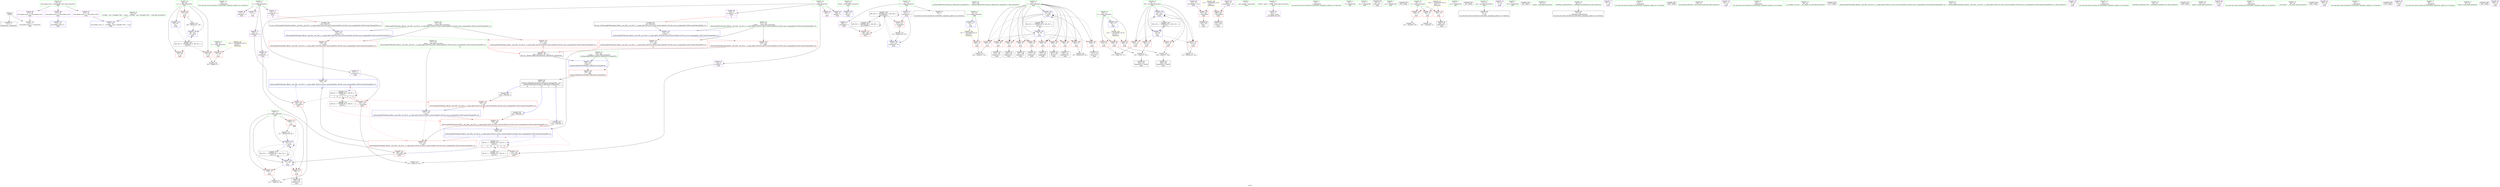 digraph "SVFG" {
	label="SVFG";

	Node0x557b082d9a60 [shape=record,color=grey,label="{NodeID: 0\nNullPtr}"];
	Node0x557b082d9a60 -> Node0x557b082f3890[style=solid];
	Node0x557b082d9a60 -> Node0x557b082fa720[style=solid];
	Node0x557b082f4440 [shape=record,color=red,label="{NodeID: 97\n167\<--68\n\<--ca\nmain\n}"];
	Node0x557b082f1cc0 [shape=record,color=green,label="{NodeID: 14\n182\<--1\n\<--dummyObj\nCan only get source location for instruction, argument, global var or function.}"];
	Node0x557b082f3f80 [shape=record,color=red,label="{NodeID: 111\n156\<--72\n\<--j\nmain\n}"];
	Node0x557b082f3f80 -> Node0x557b082ff780[style=solid];
	Node0x557b082f29a0 [shape=record,color=green,label="{NodeID: 28\n64\<--65\nretval\<--retval_field_insensitive\nmain\n}"];
	Node0x557b082f29a0 -> Node0x557b082fa820[style=solid];
	Node0x557b08319c80 [shape=record,color=black,label="{NodeID: 291\n242 = PHI(260, )\n}"];
	Node0x557b08319c80 -> Node0x557b082fa010[style=solid];
	Node0x557b082f9b30 [shape=record,color=red,label="{NodeID: 125\n200\<--199\n\<--arrayidx43\nmain\n}"];
	Node0x557b082f35c0 [shape=record,color=green,label="{NodeID: 42\n243\<--244\n_ZSt4moveIRiEONSt16remove_referenceIT_E4typeEOS2_\<--_ZSt4moveIRiEONSt16remove_referenceIT_E4typeEOS2__field_insensitive\n}"];
	Node0x557b08300680 [shape=record,color=grey,label="{NodeID: 222\n104 = cmp(102, 103, )\n}"];
	Node0x557b082fa720 [shape=record,color=blue, style = dotted,label="{NodeID: 139\n273\<--3\nllvm.global_ctors_2\<--dummyVal\nGlob }"];
	Node0x557b082f5260 [shape=record,color=black,label="{NodeID: 56\n137\<--136\nidxprom15\<--\nmain\n}"];
	Node0x557b082fb2b0 [shape=record,color=blue,label="{NodeID: 153\n250\<--249\n\<--\n_ZSt4swapIiENSt9enable_ifIXsr6__and_ISt6__not_ISt15__is_tuple_likeIT_EESt21is_move_constructibleIS3_ESt18is_move_assignableIS3_EEE5valueEvE4typeERS3_SC_\n|{|<s1>8|<s2>8}}"];
	Node0x557b082fb2b0 -> Node0x557b082fa1b0[style=dashed];
	Node0x557b082fb2b0:s1 -> Node0x557b082f97f0[style=dashed,color=blue];
	Node0x557b082fb2b0:s2 -> Node0x557b0830a170[style=dashed,color=blue];
	Node0x557b082f5dc0 [shape=record,color=purple,label="{NodeID: 70\n112\<--11\n\<--b\nmain\n}"];
	Node0x557b0830d670 [shape=record,color=yellow,style=double,label="{NodeID: 250\n10V_1 = ENCHI(MR_10V_0)\npts\{21 \}\nFun[main]}"];
	Node0x557b0830d670 -> Node0x557b082f7030[style=dashed];
	Node0x557b0830d670 -> Node0x557b082f7100[style=dashed];
	Node0x557b0830d670 -> Node0x557b082f71d0[style=dashed];
	Node0x557b082f6920 [shape=record,color=purple,label="{NodeID: 84\n191\<--33\narrayidx40\<--.str.4\nmain\n}"];
	Node0x557b082f6920 -> Node0x557b082f9a60[style=solid];
	Node0x557b082da7e0 [shape=record,color=green,label="{NodeID: 1\n7\<--1\n__dso_handle\<--dummyObj\nGlob }"];
	Node0x557b082f4510 [shape=record,color=red,label="{NodeID: 98\n217\<--68\n\<--ca\nmain\n}"];
	Node0x557b082f4510 -> Node0x557b082f81c0[style=solid];
	Node0x557b082f1d90 [shape=record,color=green,label="{NodeID: 15\n4\<--6\n_ZStL8__ioinit\<--_ZStL8__ioinit_field_insensitive\nGlob }"];
	Node0x557b082f1d90 -> Node0x557b082f59b0[style=solid];
	Node0x557b082f4050 [shape=record,color=red,label="{NodeID: 112\n174\<--74\n\<--i30\nmain\n}"];
	Node0x557b082f4050 -> Node0x557b082ffc00[style=solid];
	Node0x557b082f2a70 [shape=record,color=green,label="{NodeID: 29\n66\<--67\nT\<--T_field_insensitive\nmain\n}"];
	Node0x557b082f2a70 -> Node0x557b082f72a0[style=solid];
	Node0x557b0831beb0 [shape=record,color=black,label="{NodeID: 292\n248 = PHI(260, )\n}"];
	Node0x557b0831beb0 -> Node0x557b082fa0e0[style=solid];
	Node0x557b082f8040 [shape=record,color=grey,label="{NodeID: 209\n162 = Binary(161, 84, )\n}"];
	Node0x557b082f8040 -> Node0x557b082fad00[style=solid];
	Node0x557b082f9c00 [shape=record,color=red,label="{NodeID: 126\n206\<--205\n\<--arrayidx46\nmain\n}"];
	Node0x557b082f9c00 -> Node0x557b082f5810[style=solid];
	Node0x557b082f36c0 [shape=record,color=green,label="{NodeID: 43\n262\<--263\n__t.addr\<--__t.addr_field_insensitive\n_ZSt4moveIRiEONSt16remove_referenceIT_E4typeEOS2_\n}"];
	Node0x557b082f36c0 -> Node0x557b082fa280[style=solid];
	Node0x557b082f36c0 -> Node0x557b082fb450[style=solid];
	Node0x557b08306f70 [shape=record,color=black,label="{NodeID: 223\nMR_4V_2 = PHI(MR_4V_3, MR_4V_1, )\npts\{10 \}\n}"];
	Node0x557b08306f70 -> Node0x557b0830a170[style=dashed];
	Node0x557b082fa820 [shape=record,color=blue,label="{NodeID: 140\n64\<--15\nretval\<--\nmain\n}"];
	Node0x557b082f5330 [shape=record,color=black,label="{NodeID: 57\n144\<--143\nidxprom18\<--\nmain\n}"];
	Node0x557b082fb380 [shape=record,color=blue,label="{NodeID: 154\n254\<--253\n\<--\n_ZSt4swapIiENSt9enable_ifIXsr6__and_ISt6__not_ISt15__is_tuple_likeIT_EESt21is_move_constructibleIS3_ESt18is_move_assignableIS3_EEE5valueEvE4typeERS3_SC_\n|{<s0>8|<s1>8}}"];
	Node0x557b082fb380:s0 -> Node0x557b082f98c0[style=dashed,color=blue];
	Node0x557b082fb380:s1 -> Node0x557b0830a670[style=dashed,color=blue];
	Node0x557b082f5e90 [shape=record,color=purple,label="{NodeID: 71\n122\<--11\narrayidx9\<--b\nmain\n}"];
	Node0x557b082f5e90 -> Node0x557b082f9720[style=solid];
	Node0x557b082f69f0 [shape=record,color=purple,label="{NodeID: 85\n205\<--33\narrayidx46\<--.str.4\nmain\n}"];
	Node0x557b082f69f0 -> Node0x557b082f9c00[style=solid];
	Node0x557b082da570 [shape=record,color=green,label="{NodeID: 2\n15\<--1\n\<--dummyObj\nCan only get source location for instruction, argument, global var or function.}"];
	Node0x557b082f45e0 [shape=record,color=red,label="{NodeID: 99\n102\<--70\n\<--i\nmain\n}"];
	Node0x557b082f45e0 -> Node0x557b08300680[style=solid];
	Node0x557b082f1e60 [shape=record,color=green,label="{NodeID: 16\n8\<--10\na\<--a_field_insensitive\nGlob }"];
	Node0x557b082f1e60 -> Node0x557b082f5a80[style=solid];
	Node0x557b082f1e60 -> Node0x557b082f5b50[style=solid];
	Node0x557b082f1e60 -> Node0x557b082f5c20[style=solid];
	Node0x557b082f1e60 -> Node0x557b082f5cf0[style=solid];
	Node0x557b082f1e60 -> Node0x557b082f6dc0[style=solid];
	Node0x557b082f4120 [shape=record,color=red,label="{NodeID: 113\n187\<--74\n\<--i30\nmain\n}"];
	Node0x557b082f4120 -> Node0x557b08300380[style=solid];
	Node0x557b082f2b40 [shape=record,color=green,label="{NodeID: 30\n68\<--69\nca\<--ca_field_insensitive\nmain\n}"];
	Node0x557b082f2b40 -> Node0x557b082f4370[style=solid];
	Node0x557b082f2b40 -> Node0x557b082f4440[style=solid];
	Node0x557b082f2b40 -> Node0x557b082f4510[style=solid];
	Node0x557b082f2b40 -> Node0x557b082fa8f0[style=solid];
	Node0x557b082f2b40 -> Node0x557b082faf70[style=solid];
	Node0x557b0831bfb0 [shape=record,color=black,label="{NodeID: 293\n252 = PHI(260, )\n}"];
	Node0x557b0831bfb0 -> Node0x557b082fa1b0[style=solid];
	Node0x557b082f81c0 [shape=record,color=grey,label="{NodeID: 210\n218 = Binary(217, 84, )\n}"];
	Node0x557b082f81c0 -> Node0x557b082faf70[style=solid];
	Node0x557b082f9cd0 [shape=record,color=red,label="{NodeID: 127\n241\<--233\n\<--__a.addr\n_ZSt4swapIiENSt9enable_ifIXsr6__and_ISt6__not_ISt15__is_tuple_likeIT_EESt21is_move_constructibleIS3_ESt18is_move_assignableIS3_EEE5valueEvE4typeERS3_SC_\n|{<s0>14}}"];
	Node0x557b082f9cd0:s0 -> Node0x557b0831c0f0[style=solid,color=red];
	Node0x557b082f3790 [shape=record,color=green,label="{NodeID: 44\n36\<--267\n_GLOBAL__sub_I_Shangke7788_1_1.cpp\<--_GLOBAL__sub_I_Shangke7788_1_1.cpp_field_insensitive\n}"];
	Node0x557b082f3790 -> Node0x557b082fa620[style=solid];
	Node0x557b08307470 [shape=record,color=black,label="{NodeID: 224\nMR_6V_2 = PHI(MR_6V_3, MR_6V_1, )\npts\{13 \}\n}"];
	Node0x557b08307470 -> Node0x557b0830a670[style=dashed];
	Node0x557b082fa8f0 [shape=record,color=blue,label="{NodeID: 141\n68\<--84\nca\<--\nmain\n}"];
	Node0x557b082fa8f0 -> Node0x557b08307970[style=dashed];
	Node0x557b082f5400 [shape=record,color=black,label="{NodeID: 58\n150\<--149\nidxprom22\<--\nmain\n}"];
	Node0x557b082fb450 [shape=record,color=blue,label="{NodeID: 155\n262\<--261\n__t.addr\<--__t\n_ZSt4moveIRiEONSt16remove_referenceIT_E4typeEOS2_\n}"];
	Node0x557b082fb450 -> Node0x557b082fa280[style=dashed];
	Node0x557b082f5f60 [shape=record,color=purple,label="{NodeID: 72\n131\<--11\narrayidx14\<--b\nmain\n|{<s0>8}}"];
	Node0x557b082f5f60:s0 -> Node0x557b0831c4e0[style=solid,color=red];
	Node0x557b0830d830 [shape=record,color=yellow,style=double,label="{NodeID: 252\n14V_1 = ENCHI(MR_14V_0)\npts\{67 \}\nFun[main]}"];
	Node0x557b0830d830 -> Node0x557b082f72a0[style=dashed];
	Node0x557b082f6ac0 [shape=record,color=purple,label="{NodeID: 86\n271\<--34\nllvm.global_ctors_0\<--llvm.global_ctors\nGlob }"];
	Node0x557b082f6ac0 -> Node0x557b082fa520[style=solid];
	Node0x557b082da600 [shape=record,color=green,label="{NodeID: 3\n25\<--1\n.str\<--dummyObj\nGlob }"];
	Node0x557b082f46b0 [shape=record,color=red,label="{NodeID: 100\n106\<--70\n\<--i\nmain\n}"];
	Node0x557b082f46b0 -> Node0x557b082f4d80[style=solid];
	Node0x557b082f1f30 [shape=record,color=green,label="{NodeID: 17\n11\<--13\nb\<--b_field_insensitive\nGlob }"];
	Node0x557b082f1f30 -> Node0x557b082f5dc0[style=solid];
	Node0x557b082f1f30 -> Node0x557b082f5e90[style=solid];
	Node0x557b082f1f30 -> Node0x557b082f5f60[style=solid];
	Node0x557b082f1f30 -> Node0x557b082f6030[style=solid];
	Node0x557b082f1f30 -> Node0x557b082f6e90[style=solid];
	Node0x557b082f41f0 [shape=record,color=red,label="{NodeID: 114\n201\<--74\n\<--i30\nmain\n}"];
	Node0x557b082f41f0 -> Node0x557b082fff00[style=solid];
	Node0x557b082f2c10 [shape=record,color=green,label="{NodeID: 31\n70\<--71\ni\<--i_field_insensitive\nmain\n}"];
	Node0x557b082f2c10 -> Node0x557b082f45e0[style=solid];
	Node0x557b082f2c10 -> Node0x557b082f46b0[style=solid];
	Node0x557b082f2c10 -> Node0x557b082f4780[style=solid];
	Node0x557b082f2c10 -> Node0x557b082f4850[style=solid];
	Node0x557b082f2c10 -> Node0x557b082f4920[style=solid];
	Node0x557b082f2c10 -> Node0x557b082f49f0[style=solid];
	Node0x557b082f2c10 -> Node0x557b082f4ac0[style=solid];
	Node0x557b082f2c10 -> Node0x557b082f3b70[style=solid];
	Node0x557b082f2c10 -> Node0x557b082f3c40[style=solid];
	Node0x557b082f2c10 -> Node0x557b082f3d10[style=solid];
	Node0x557b082f2c10 -> Node0x557b082fa9c0[style=solid];
	Node0x557b082f2c10 -> Node0x557b082fad00[style=solid];
	Node0x557b0831c0f0 [shape=record,color=black,label="{NodeID: 294\n261 = PHI(241, 247, 237, )\n0th arg _ZSt4moveIRiEONSt16remove_referenceIT_E4typeEOS2_ }"];
	Node0x557b0831c0f0 -> Node0x557b082fb450[style=solid];
	Node0x557b082ff640 [shape=record,color=grey,label="{NodeID: 211\n213 = Binary(212, 84, )\n}"];
	Node0x557b082ff640 -> Node0x557b082faea0[style=solid];
	Node0x557b082f9da0 [shape=record,color=red,label="{NodeID: 128\n250\<--233\n\<--__a.addr\n_ZSt4swapIiENSt9enable_ifIXsr6__and_ISt6__not_ISt15__is_tuple_likeIT_EESt21is_move_constructibleIS3_ESt18is_move_assignableIS3_EEE5valueEvE4typeERS3_SC_\n}"];
	Node0x557b082f9da0 -> Node0x557b082fb2b0[style=solid];
	Node0x557b082f3890 [shape=record,color=black,label="{NodeID: 45\n2\<--3\ndummyVal\<--dummyVal\n}"];
	Node0x557b08307970 [shape=record,color=black,label="{NodeID: 225\nMR_16V_3 = PHI(MR_16V_4, MR_16V_2, )\npts\{69 \}\n}"];
	Node0x557b08307970 -> Node0x557b082f4370[style=dashed];
	Node0x557b08307970 -> Node0x557b082f4440[style=dashed];
	Node0x557b08307970 -> Node0x557b082f4510[style=dashed];
	Node0x557b08307970 -> Node0x557b082faf70[style=dashed];
	Node0x557b082fa9c0 [shape=record,color=blue,label="{NodeID: 142\n70\<--84\ni\<--\nmain\n}"];
	Node0x557b082fa9c0 -> Node0x557b082f45e0[style=dashed];
	Node0x557b082fa9c0 -> Node0x557b082f46b0[style=dashed];
	Node0x557b082fa9c0 -> Node0x557b082f4780[style=dashed];
	Node0x557b082fa9c0 -> Node0x557b082f4850[style=dashed];
	Node0x557b082fa9c0 -> Node0x557b082f4920[style=dashed];
	Node0x557b082fa9c0 -> Node0x557b082f49f0[style=dashed];
	Node0x557b082fa9c0 -> Node0x557b082f4ac0[style=dashed];
	Node0x557b082fa9c0 -> Node0x557b082f3b70[style=dashed];
	Node0x557b082fa9c0 -> Node0x557b082f3c40[style=dashed];
	Node0x557b082fa9c0 -> Node0x557b082f3d10[style=dashed];
	Node0x557b082fa9c0 -> Node0x557b082fad00[style=dashed];
	Node0x557b082fa9c0 -> Node0x557b08307e70[style=dashed];
	Node0x557b082f54d0 [shape=record,color=black,label="{NodeID: 59\n190\<--189\nidxprom39\<--cmp38\nmain\n}"];
	Node0x557b0830bf70 [shape=record,color=black,label="{NodeID: 239\nMR_26V_4 = PHI(MR_26V_5, MR_26V_3, )\npts\{190000 \}\n}"];
	Node0x557b0830bf70 -> Node0x557b082f9990[style=dashed];
	Node0x557b0830bf70 -> Node0x557b082f9b30[style=dashed];
	Node0x557b0830bf70 -> Node0x557b082fab60[style=dashed];
	Node0x557b0830bf70 -> Node0x557b08308d70[style=dashed];
	Node0x557b0830bf70 -> Node0x557b0830bf70[style=dashed];
	Node0x557b082f6030 [shape=record,color=purple,label="{NodeID: 73\n145\<--11\narrayidx19\<--b\nmain\n}"];
	Node0x557b082f6030 -> Node0x557b082f98c0[style=solid];
	Node0x557b082f6bc0 [shape=record,color=purple,label="{NodeID: 87\n272\<--34\nllvm.global_ctors_1\<--llvm.global_ctors\nGlob }"];
	Node0x557b082f6bc0 -> Node0x557b082fa620[style=solid];
	Node0x557b082da690 [shape=record,color=green,label="{NodeID: 4\n27\<--1\n.str.1\<--dummyObj\nGlob }"];
	Node0x557b082f4780 [shape=record,color=red,label="{NodeID: 101\n110\<--70\n\<--i\nmain\n}"];
	Node0x557b082f4780 -> Node0x557b082f4e50[style=solid];
	Node0x557b082f2000 [shape=record,color=green,label="{NodeID: 18\n14\<--16\nn\<--n_field_insensitive\nGlob }"];
	Node0x557b082f2000 -> Node0x557b082f6f60[style=solid];
	Node0x557b082f2000 -> Node0x557b082fa350[style=solid];
	Node0x557b082f9390 [shape=record,color=red,label="{NodeID: 115\n212\<--74\n\<--i30\nmain\n}"];
	Node0x557b082f9390 -> Node0x557b082ff640[style=solid];
	Node0x557b082f2ce0 [shape=record,color=green,label="{NodeID: 32\n72\<--73\nj\<--j_field_insensitive\nmain\n}"];
	Node0x557b082f2ce0 -> Node0x557b082f3de0[style=solid];
	Node0x557b082f2ce0 -> Node0x557b082f3eb0[style=solid];
	Node0x557b082f2ce0 -> Node0x557b082f3f80[style=solid];
	Node0x557b082f2ce0 -> Node0x557b082faa90[style=solid];
	Node0x557b082f2ce0 -> Node0x557b082fac30[style=solid];
	Node0x557b0831c3d0 [shape=record,color=black,label="{NodeID: 295\n231 = PHI(128, )\n0th arg _ZSt4swapIiENSt9enable_ifIXsr6__and_ISt6__not_ISt15__is_tuple_likeIT_EESt21is_move_constructibleIS3_ESt18is_move_assignableIS3_EEE5valueEvE4typeERS3_SC_ }"];
	Node0x557b0831c3d0 -> Node0x557b082fb040[style=solid];
	Node0x557b082ff780 [shape=record,color=grey,label="{NodeID: 212\n157 = Binary(156, 84, )\n}"];
	Node0x557b082ff780 -> Node0x557b082fac30[style=solid];
	Node0x557b082f9e70 [shape=record,color=red,label="{NodeID: 129\n247\<--235\n\<--__b.addr\n_ZSt4swapIiENSt9enable_ifIXsr6__and_ISt6__not_ISt15__is_tuple_likeIT_EESt21is_move_constructibleIS3_ESt18is_move_assignableIS3_EEE5valueEvE4typeERS3_SC_\n|{<s0>15}}"];
	Node0x557b082f9e70:s0 -> Node0x557b0831c0f0[style=solid,color=red];
	Node0x557b082f3990 [shape=record,color=black,label="{NodeID: 46\n63\<--15\nmain_ret\<--\nmain\n}"];
	Node0x557b08307e70 [shape=record,color=black,label="{NodeID: 226\nMR_18V_2 = PHI(MR_18V_4, MR_18V_1, )\npts\{71 \}\n}"];
	Node0x557b08307e70 -> Node0x557b082fa9c0[style=dashed];
	Node0x557b082faa90 [shape=record,color=blue,label="{NodeID: 143\n72\<--139\nj\<--\nmain\n}"];
	Node0x557b082faa90 -> Node0x557b082f3de0[style=dashed];
	Node0x557b082faa90 -> Node0x557b082f3eb0[style=dashed];
	Node0x557b082faa90 -> Node0x557b082f3f80[style=dashed];
	Node0x557b082faa90 -> Node0x557b082faa90[style=dashed];
	Node0x557b082faa90 -> Node0x557b082fac30[style=dashed];
	Node0x557b082faa90 -> Node0x557b08308370[style=dashed];
	Node0x557b082f55a0 [shape=record,color=black,label="{NodeID: 60\n193\<--192\nconv\<--\nmain\n}"];
	Node0x557b082f6100 [shape=record,color=purple,label="{NodeID: 74\n151\<--17\narrayidx23\<--c\nmain\n}"];
	Node0x557b082f6100 -> Node0x557b082f9990[style=solid];
	Node0x557b082f6100 -> Node0x557b082fab60[style=solid];
	Node0x557b082f6cc0 [shape=record,color=purple,label="{NodeID: 88\n273\<--34\nllvm.global_ctors_2\<--llvm.global_ctors\nGlob }"];
	Node0x557b082f6cc0 -> Node0x557b082fa720[style=solid];
	Node0x557b082f1770 [shape=record,color=green,label="{NodeID: 5\n29\<--1\n.str.2\<--dummyObj\nGlob }"];
	Node0x557b082f4850 [shape=record,color=red,label="{NodeID: 102\n116\<--70\n\<--i\nmain\n}"];
	Node0x557b082f4850 -> Node0x557b082f4f20[style=solid];
	Node0x557b082f20d0 [shape=record,color=green,label="{NodeID: 19\n17\<--19\nc\<--c_field_insensitive\nGlob }"];
	Node0x557b082f20d0 -> Node0x557b082f3a60[style=solid];
	Node0x557b082f20d0 -> Node0x557b082f6100[style=solid];
	Node0x557b082f20d0 -> Node0x557b082f61d0[style=solid];
	Node0x557b08319dd0 [shape=record,color=black,label="{NodeID: 282\n80 = PHI()\n}"];
	Node0x557b082f9420 [shape=record,color=red,label="{NodeID: 116\n180\<--76\n\<--x\nmain\n}"];
	Node0x557b082f9420 -> Node0x557b08300200[style=solid];
	Node0x557b082f2db0 [shape=record,color=green,label="{NodeID: 33\n74\<--75\ni30\<--i30_field_insensitive\nmain\n}"];
	Node0x557b082f2db0 -> Node0x557b082f4050[style=solid];
	Node0x557b082f2db0 -> Node0x557b082f4120[style=solid];
	Node0x557b082f2db0 -> Node0x557b082f41f0[style=solid];
	Node0x557b082f2db0 -> Node0x557b082f9390[style=solid];
	Node0x557b082f2db0 -> Node0x557b082fadd0[style=solid];
	Node0x557b082f2db0 -> Node0x557b082faea0[style=solid];
	Node0x557b0831c4e0 [shape=record,color=black,label="{NodeID: 296\n232 = PHI(131, )\n1st arg _ZSt4swapIiENSt9enable_ifIXsr6__and_ISt6__not_ISt15__is_tuple_likeIT_EESt21is_move_constructibleIS3_ESt18is_move_assignableIS3_EEE5valueEvE4typeERS3_SC_ }"];
	Node0x557b0831c4e0 -> Node0x557b082fb110[style=solid];
	Node0x557b082ff900 [shape=record,color=grey,label="{NodeID: 213\n153 = Binary(152, 84, )\n}"];
	Node0x557b082ff900 -> Node0x557b082fab60[style=solid];
	Node0x557b082f9f40 [shape=record,color=red,label="{NodeID: 130\n254\<--235\n\<--__b.addr\n_ZSt4swapIiENSt9enable_ifIXsr6__and_ISt6__not_ISt15__is_tuple_likeIT_EESt21is_move_constructibleIS3_ESt18is_move_assignableIS3_EEE5valueEvE4typeERS3_SC_\n}"];
	Node0x557b082f9f40 -> Node0x557b082fb380[style=solid];
	Node0x557b082f3a60 [shape=record,color=black,label="{NodeID: 47\n18\<--17\n\<--c\nCan only get source location for instruction, argument, global var or function.}"];
	Node0x557b08308370 [shape=record,color=black,label="{NodeID: 227\nMR_20V_2 = PHI(MR_20V_3, MR_20V_1, )\npts\{73 \}\n}"];
	Node0x557b08308370 -> Node0x557b082faa90[style=dashed];
	Node0x557b08308370 -> Node0x557b08308370[style=dashed];
	Node0x557b082fab60 [shape=record,color=blue,label="{NodeID: 144\n151\<--153\narrayidx23\<--inc\nmain\n}"];
	Node0x557b082fab60 -> Node0x557b0830bf70[style=dashed];
	Node0x557b082f5670 [shape=record,color=black,label="{NodeID: 61\n198\<--197\nidxprom42\<--\nmain\n}"];
	Node0x557b082f61d0 [shape=record,color=purple,label="{NodeID: 75\n199\<--17\narrayidx43\<--c\nmain\n}"];
	Node0x557b082f61d0 -> Node0x557b082f9b30[style=solid];
	Node0x557b082f6dc0 [shape=record,color=purple,label="{NodeID: 89\n109\<--8\nadd.ptr\<--a\nmain\n}"];
	Node0x557b082f1800 [shape=record,color=green,label="{NodeID: 6\n31\<--1\n.str.3\<--dummyObj\nGlob }"];
	Node0x557b082f4920 [shape=record,color=red,label="{NodeID: 103\n120\<--70\n\<--i\nmain\n}"];
	Node0x557b082f4920 -> Node0x557b082f4ff0[style=solid];
	Node0x557b082f21a0 [shape=record,color=green,label="{NodeID: 20\n20\<--21\np\<--p_field_insensitive\nGlob }"];
	Node0x557b082f21a0 -> Node0x557b082f7030[style=solid];
	Node0x557b082f21a0 -> Node0x557b082f7100[style=solid];
	Node0x557b082f21a0 -> Node0x557b082f71d0[style=solid];
	Node0x557b082f21a0 -> Node0x557b082fa420[style=solid];
	Node0x557b08319ea0 [shape=record,color=black,label="{NodeID: 283\n91 = PHI()\n}"];
	Node0x557b082f94b0 [shape=record,color=red,label="{NodeID: 117\n184\<--76\n\<--x\nmain\n}"];
	Node0x557b082f94b0 -> Node0x557b082ffa80[style=solid];
	Node0x557b082f2e80 [shape=record,color=green,label="{NodeID: 34\n76\<--77\nx\<--x_field_insensitive\nmain\n}"];
	Node0x557b082f2e80 -> Node0x557b082f9420[style=solid];
	Node0x557b082f2e80 -> Node0x557b082f94b0[style=solid];
	Node0x557b082f2e80 -> Node0x557b082f9580[style=solid];
	Node0x557b082ffa80 [shape=record,color=grey,label="{NodeID: 214\n185 = cmp(184, 15, )\n}"];
	Node0x557b082fa010 [shape=record,color=red,label="{NodeID: 131\n245\<--242\n\<--call\n_ZSt4swapIiENSt9enable_ifIXsr6__and_ISt6__not_ISt15__is_tuple_likeIT_EESt21is_move_constructibleIS3_ESt18is_move_assignableIS3_EEE5valueEvE4typeERS3_SC_\n}"];
	Node0x557b082fa010 -> Node0x557b082fb1e0[style=solid];
	Node0x557b082f4b80 [shape=record,color=black,label="{NodeID: 48\n23\<--22\n\<--ans\nCan only get source location for instruction, argument, global var or function.}"];
	Node0x557b08308870 [shape=record,color=black,label="{NodeID: 228\nMR_22V_2 = PHI(MR_22V_4, MR_22V_1, )\npts\{75 \}\n}"];
	Node0x557b08308870 -> Node0x557b082fadd0[style=dashed];
	Node0x557b082fac30 [shape=record,color=blue,label="{NodeID: 145\n72\<--157\nj\<--inc24\nmain\n}"];
	Node0x557b082fac30 -> Node0x557b082f3de0[style=dashed];
	Node0x557b082fac30 -> Node0x557b082f3eb0[style=dashed];
	Node0x557b082fac30 -> Node0x557b082f3f80[style=dashed];
	Node0x557b082fac30 -> Node0x557b082faa90[style=dashed];
	Node0x557b082fac30 -> Node0x557b082fac30[style=dashed];
	Node0x557b082fac30 -> Node0x557b08308370[style=dashed];
	Node0x557b082f5740 [shape=record,color=black,label="{NodeID: 62\n204\<--203\nidxprom45\<--cmp44\nmain\n}"];
	Node0x557b082f62a0 [shape=record,color=purple,label="{NodeID: 76\n79\<--25\n\<--.str\nmain\n}"];
	Node0x557b082f6e90 [shape=record,color=purple,label="{NodeID: 90\n113\<--11\nadd.ptr6\<--b\nmain\n}"];
	Node0x557b082f1890 [shape=record,color=green,label="{NodeID: 7\n33\<--1\n.str.4\<--dummyObj\nGlob }"];
	Node0x557b082f49f0 [shape=record,color=red,label="{NodeID: 104\n126\<--70\n\<--i\nmain\n}"];
	Node0x557b082f49f0 -> Node0x557b082f50c0[style=solid];
	Node0x557b082f22a0 [shape=record,color=green,label="{NodeID: 21\n22\<--24\nans\<--ans_field_insensitive\nGlob }"];
	Node0x557b082f22a0 -> Node0x557b082f4b80[style=solid];
	Node0x557b08319580 [shape=record,color=black,label="{NodeID: 284\n46 = PHI()\n}"];
	Node0x557b082f9580 [shape=record,color=red,label="{NodeID: 118\n197\<--76\n\<--x\nmain\n}"];
	Node0x557b082f9580 -> Node0x557b082f5670[style=solid];
	Node0x557b082f2f50 [shape=record,color=green,label="{NodeID: 35\n81\<--82\nscanf\<--scanf_field_insensitive\n}"];
	Node0x557b082ffc00 [shape=record,color=grey,label="{NodeID: 215\n176 = cmp(174, 175, )\n}"];
	Node0x557b082fa0e0 [shape=record,color=red,label="{NodeID: 132\n249\<--248\n\<--call1\n_ZSt4swapIiENSt9enable_ifIXsr6__and_ISt6__not_ISt15__is_tuple_likeIT_EESt21is_move_constructibleIS3_ESt18is_move_assignableIS3_EEE5valueEvE4typeERS3_SC_\n}"];
	Node0x557b082fa0e0 -> Node0x557b082fb2b0[style=solid];
	Node0x557b082f4c80 [shape=record,color=black,label="{NodeID: 49\n47\<--48\n\<--_ZNSt8ios_base4InitD1Ev\nCan only get source location for instruction, argument, global var or function.}"];
	Node0x557b08308d70 [shape=record,color=black,label="{NodeID: 229\nMR_26V_2 = PHI(MR_26V_3, MR_26V_1, )\npts\{190000 \}\n}"];
	Node0x557b08308d70 -> Node0x557b082f9b30[style=dashed];
	Node0x557b08308d70 -> Node0x557b08308d70[style=dashed];
	Node0x557b08308d70 -> Node0x557b0830bf70[style=dashed];
	Node0x557b082fad00 [shape=record,color=blue,label="{NodeID: 146\n70\<--162\ni\<--inc26\nmain\n}"];
	Node0x557b082fad00 -> Node0x557b082f45e0[style=dashed];
	Node0x557b082fad00 -> Node0x557b082f46b0[style=dashed];
	Node0x557b082fad00 -> Node0x557b082f4780[style=dashed];
	Node0x557b082fad00 -> Node0x557b082f4850[style=dashed];
	Node0x557b082fad00 -> Node0x557b082f4920[style=dashed];
	Node0x557b082fad00 -> Node0x557b082f49f0[style=dashed];
	Node0x557b082fad00 -> Node0x557b082f4ac0[style=dashed];
	Node0x557b082fad00 -> Node0x557b082f3b70[style=dashed];
	Node0x557b082fad00 -> Node0x557b082f3c40[style=dashed];
	Node0x557b082fad00 -> Node0x557b082f3d10[style=dashed];
	Node0x557b082fad00 -> Node0x557b082fad00[style=dashed];
	Node0x557b082fad00 -> Node0x557b08307e70[style=dashed];
	Node0x557b082f5810 [shape=record,color=black,label="{NodeID: 63\n207\<--206\nconv47\<--\nmain\n}"];
	Node0x557b082f6370 [shape=record,color=purple,label="{NodeID: 77\n90\<--25\n\<--.str\nmain\n}"];
	Node0x557b0830e4d0 [shape=record,color=yellow,style=double,label="{NodeID: 257\n24V_1 = ENCHI(MR_24V_0)\npts\{77 \}\nFun[main]}"];
	Node0x557b0830e4d0 -> Node0x557b082f9420[style=dashed];
	Node0x557b0830e4d0 -> Node0x557b082f94b0[style=dashed];
	Node0x557b0830e4d0 -> Node0x557b082f9580[style=dashed];
	Node0x557b082f6f60 [shape=record,color=red,label="{NodeID: 91\n103\<--14\n\<--n\nmain\n}"];
	Node0x557b082f6f60 -> Node0x557b08300680[style=solid];
	Node0x557b082f1920 [shape=record,color=green,label="{NodeID: 8\n35\<--1\n\<--dummyObj\nCan only get source location for instruction, argument, global var or function.}"];
	Node0x557b082f4ac0 [shape=record,color=red,label="{NodeID: 105\n129\<--70\n\<--i\nmain\n}"];
	Node0x557b082f4ac0 -> Node0x557b082f5190[style=solid];
	Node0x557b082f23a0 [shape=record,color=green,label="{NodeID: 22\n34\<--38\nllvm.global_ctors\<--llvm.global_ctors_field_insensitive\nGlob }"];
	Node0x557b082f23a0 -> Node0x557b082f6ac0[style=solid];
	Node0x557b082f23a0 -> Node0x557b082f6bc0[style=solid];
	Node0x557b082f23a0 -> Node0x557b082f6cc0[style=solid];
	Node0x557b08319680 [shape=record,color=black,label="{NodeID: 285\n209 = PHI()\n}"];
	Node0x557b082f9650 [shape=record,color=red,label="{NodeID: 119\n119\<--118\n\<--arrayidx\nmain\n}"];
	Node0x557b082f9650 -> Node0x557b082ffd80[style=solid];
	Node0x557b082f3050 [shape=record,color=green,label="{NodeID: 36\n96\<--97\nllvm.memset.p0i8.i64\<--llvm.memset.p0i8.i64_field_insensitive\n}"];
	Node0x557b082ffd80 [shape=record,color=grey,label="{NodeID: 216\n124 = cmp(119, 123, )\n}"];
	Node0x557b082fa1b0 [shape=record,color=red,label="{NodeID: 133\n253\<--252\n\<--call2\n_ZSt4swapIiENSt9enable_ifIXsr6__and_ISt6__not_ISt15__is_tuple_likeIT_EESt21is_move_constructibleIS3_ESt18is_move_assignableIS3_EEE5valueEvE4typeERS3_SC_\n}"];
	Node0x557b082fa1b0 -> Node0x557b082fb380[style=solid];
	Node0x557b082f4d80 [shape=record,color=black,label="{NodeID: 50\n107\<--106\nidx.ext\<--\nmain\n}"];
	Node0x557b082fadd0 [shape=record,color=blue,label="{NodeID: 147\n74\<--84\ni30\<--\nmain\n}"];
	Node0x557b082fadd0 -> Node0x557b082f4050[style=dashed];
	Node0x557b082fadd0 -> Node0x557b082f4120[style=dashed];
	Node0x557b082fadd0 -> Node0x557b082f41f0[style=dashed];
	Node0x557b082fadd0 -> Node0x557b082f9390[style=dashed];
	Node0x557b082fadd0 -> Node0x557b082faea0[style=dashed];
	Node0x557b082fadd0 -> Node0x557b08308870[style=dashed];
	Node0x557b082f58e0 [shape=record,color=black,label="{NodeID: 64\n260\<--265\n_ZSt4moveIRiEONSt16remove_referenceIT_E4typeEOS2__ret\<--\n_ZSt4moveIRiEONSt16remove_referenceIT_E4typeEOS2_\n|{<s0>14|<s1>15|<s2>16}}"];
	Node0x557b082f58e0:s0 -> Node0x557b08319c80[style=solid,color=blue];
	Node0x557b082f58e0:s1 -> Node0x557b0831beb0[style=solid,color=blue];
	Node0x557b082f58e0:s2 -> Node0x557b0831bfb0[style=solid,color=blue];
	Node0x557b082f6440 [shape=record,color=purple,label="{NodeID: 78\n165\<--25\n\<--.str\nmain\n}"];
	Node0x557b082f7030 [shape=record,color=red,label="{NodeID: 92\n175\<--20\n\<--p\nmain\n}"];
	Node0x557b082f7030 -> Node0x557b082ffc00[style=solid];
	Node0x557b082f19b0 [shape=record,color=green,label="{NodeID: 9\n84\<--1\n\<--dummyObj\nCan only get source location for instruction, argument, global var or function.}"];
	Node0x557b082f3b70 [shape=record,color=red,label="{NodeID: 106\n136\<--70\n\<--i\nmain\n}"];
	Node0x557b082f3b70 -> Node0x557b082f5260[style=solid];
	Node0x557b082f24a0 [shape=record,color=green,label="{NodeID: 23\n39\<--40\n__cxx_global_var_init\<--__cxx_global_var_init_field_insensitive\n}"];
	Node0x557b08319780 [shape=record,color=black,label="{NodeID: 286\n115 = PHI()\n}"];
	Node0x557b082f9720 [shape=record,color=red,label="{NodeID: 120\n123\<--122\n\<--arrayidx9\nmain\n}"];
	Node0x557b082f9720 -> Node0x557b082ffd80[style=solid];
	Node0x557b082f3150 [shape=record,color=green,label="{NodeID: 37\n133\<--134\n_ZSt4swapIiENSt9enable_ifIXsr6__and_ISt6__not_ISt15__is_tuple_likeIT_EESt21is_move_constructibleIS3_ESt18is_move_assignableIS3_EEE5valueEvE4typeERS3_SC_\<--_ZSt4swapIiENSt9enable_ifIXsr6__and_ISt6__not_ISt15__is_tuple_likeIT_EESt21is_move_constructibleIS3_ESt18is_move_assignableIS3_EEE5valueEvE4typeERS3_SC__field_insensitive\n}"];
	Node0x557b082fff00 [shape=record,color=grey,label="{NodeID: 217\n203 = cmp(201, 202, )\n}"];
	Node0x557b082fff00 -> Node0x557b082f5740[style=solid];
	Node0x557b082fa280 [shape=record,color=red,label="{NodeID: 134\n265\<--262\n\<--__t.addr\n_ZSt4moveIRiEONSt16remove_referenceIT_E4typeEOS2_\n}"];
	Node0x557b082fa280 -> Node0x557b082f58e0[style=solid];
	Node0x557b082f4e50 [shape=record,color=black,label="{NodeID: 51\n111\<--110\nidx.ext5\<--\nmain\n}"];
	Node0x557b082faea0 [shape=record,color=blue,label="{NodeID: 148\n74\<--213\ni30\<--inc51\nmain\n}"];
	Node0x557b082faea0 -> Node0x557b082f4050[style=dashed];
	Node0x557b082faea0 -> Node0x557b082f4120[style=dashed];
	Node0x557b082faea0 -> Node0x557b082f41f0[style=dashed];
	Node0x557b082faea0 -> Node0x557b082f9390[style=dashed];
	Node0x557b082faea0 -> Node0x557b082faea0[style=dashed];
	Node0x557b082faea0 -> Node0x557b08308870[style=dashed];
	Node0x557b082f59b0 [shape=record,color=purple,label="{NodeID: 65\n45\<--4\n\<--_ZStL8__ioinit\n__cxx_global_var_init\n}"];
	Node0x557b082f6510 [shape=record,color=purple,label="{NodeID: 79\n178\<--25\n\<--.str\nmain\n}"];
	Node0x557b082f7100 [shape=record,color=red,label="{NodeID: 93\n188\<--20\n\<--p\nmain\n}"];
	Node0x557b082f7100 -> Node0x557b08300380[style=solid];
	Node0x557b082f1a40 [shape=record,color=green,label="{NodeID: 10\n93\<--1\n\<--dummyObj\nCan only get source location for instruction, argument, global var or function.}"];
	Node0x557b082f3c40 [shape=record,color=red,label="{NodeID: 107\n143\<--70\n\<--i\nmain\n}"];
	Node0x557b082f3c40 -> Node0x557b082f5330[style=solid];
	Node0x557b082f25a0 [shape=record,color=green,label="{NodeID: 24\n43\<--44\n_ZNSt8ios_base4InitC1Ev\<--_ZNSt8ios_base4InitC1Ev_field_insensitive\n}"];
	Node0x557b08319880 [shape=record,color=black,label="{NodeID: 287\n166 = PHI()\n}"];
	Node0x557b082f97f0 [shape=record,color=red,label="{NodeID: 121\n139\<--138\n\<--arrayidx16\nmain\n}"];
	Node0x557b082f97f0 -> Node0x557b082faa90[style=solid];
	Node0x557b082f3250 [shape=record,color=green,label="{NodeID: 38\n170\<--171\nprintf\<--printf_field_insensitive\n}"];
	Node0x557b08300080 [shape=record,color=grey,label="{NodeID: 218\n88 = cmp(86, 87, )\n}"];
	Node0x557b082fa350 [shape=record,color=blue,label="{NodeID: 135\n14\<--15\nn\<--\nGlob }"];
	Node0x557b082fa350 -> Node0x557b0830d590[style=dashed];
	Node0x557b082f4f20 [shape=record,color=black,label="{NodeID: 52\n117\<--116\nidxprom\<--\nmain\n}"];
	Node0x557b082faf70 [shape=record,color=blue,label="{NodeID: 149\n68\<--218\nca\<--inc54\nmain\n}"];
	Node0x557b082faf70 -> Node0x557b08307970[style=dashed];
	Node0x557b082f5a80 [shape=record,color=purple,label="{NodeID: 66\n108\<--8\n\<--a\nmain\n}"];
	Node0x557b0830d2c0 [shape=record,color=yellow,style=double,label="{NodeID: 246\n2V_1 = ENCHI(MR_2V_0)\npts\{1 \}\nFun[main]}"];
	Node0x557b0830d2c0 -> Node0x557b082f9a60[style=dashed];
	Node0x557b0830d2c0 -> Node0x557b082f9c00[style=dashed];
	Node0x557b082f65e0 [shape=record,color=purple,label="{NodeID: 80\n114\<--27\n\<--.str.1\nmain\n}"];
	Node0x557b082f71d0 [shape=record,color=red,label="{NodeID: 94\n202\<--20\n\<--p\nmain\n}"];
	Node0x557b082f71d0 -> Node0x557b082fff00[style=solid];
	Node0x557b082f1ad0 [shape=record,color=green,label="{NodeID: 11\n94\<--1\n\<--dummyObj\nCan only get source location for instruction, argument, global var or function.}"];
	Node0x557b082f3d10 [shape=record,color=red,label="{NodeID: 108\n161\<--70\n\<--i\nmain\n}"];
	Node0x557b082f3d10 -> Node0x557b082f8040[style=solid];
	Node0x557b082f26a0 [shape=record,color=green,label="{NodeID: 25\n49\<--50\n__cxa_atexit\<--__cxa_atexit_field_insensitive\n}"];
	Node0x557b08319980 [shape=record,color=black,label="{NodeID: 288\n169 = PHI()\n}"];
	Node0x557b082f98c0 [shape=record,color=red,label="{NodeID: 122\n146\<--145\n\<--arrayidx19\nmain\n}"];
	Node0x557b082f98c0 -> Node0x557b08300500[style=solid];
	Node0x557b082f3350 [shape=record,color=green,label="{NodeID: 39\n233\<--234\n__a.addr\<--__a.addr_field_insensitive\n_ZSt4swapIiENSt9enable_ifIXsr6__and_ISt6__not_ISt15__is_tuple_likeIT_EESt21is_move_constructibleIS3_ESt18is_move_assignableIS3_EEE5valueEvE4typeERS3_SC_\n}"];
	Node0x557b082f3350 -> Node0x557b082f9cd0[style=solid];
	Node0x557b082f3350 -> Node0x557b082f9da0[style=solid];
	Node0x557b082f3350 -> Node0x557b082fb040[style=solid];
	Node0x557b08300200 [shape=record,color=grey,label="{NodeID: 219\n181 = cmp(180, 182, )\n}"];
	Node0x557b082fa420 [shape=record,color=blue,label="{NodeID: 136\n20\<--15\np\<--\nGlob }"];
	Node0x557b082fa420 -> Node0x557b0830d670[style=dashed];
	Node0x557b082f4ff0 [shape=record,color=black,label="{NodeID: 53\n121\<--120\nidxprom8\<--\nmain\n}"];
	Node0x557b0830a170 [shape=record,color=black,label="{NodeID: 233\nMR_4V_3 = PHI(MR_4V_5, MR_4V_2, )\npts\{10 \}\n|{|<s4>8|<s5>8|<s6>8}}"];
	Node0x557b0830a170 -> Node0x557b082f9650[style=dashed];
	Node0x557b0830a170 -> Node0x557b082f97f0[style=dashed];
	Node0x557b0830a170 -> Node0x557b08306f70[style=dashed];
	Node0x557b0830a170 -> Node0x557b0830a170[style=dashed];
	Node0x557b0830a170:s4 -> Node0x557b082fa010[style=dashed,color=red];
	Node0x557b0830a170:s5 -> Node0x557b082fa0e0[style=dashed,color=red];
	Node0x557b0830a170:s6 -> Node0x557b082fb2b0[style=dashed,color=red];
	Node0x557b082fb040 [shape=record,color=blue,label="{NodeID: 150\n233\<--231\n__a.addr\<--__a\n_ZSt4swapIiENSt9enable_ifIXsr6__and_ISt6__not_ISt15__is_tuple_likeIT_EESt21is_move_constructibleIS3_ESt18is_move_assignableIS3_EEE5valueEvE4typeERS3_SC_\n}"];
	Node0x557b082fb040 -> Node0x557b082f9cd0[style=dashed];
	Node0x557b082fb040 -> Node0x557b082f9da0[style=dashed];
	Node0x557b082f5b50 [shape=record,color=purple,label="{NodeID: 67\n118\<--8\narrayidx\<--a\nmain\n}"];
	Node0x557b082f5b50 -> Node0x557b082f9650[style=solid];
	Node0x557b082f66b0 [shape=record,color=purple,label="{NodeID: 81\n168\<--29\n\<--.str.2\nmain\n}"];
	Node0x557b082f72a0 [shape=record,color=red,label="{NodeID: 95\n87\<--66\n\<--T\nmain\n}"];
	Node0x557b082f72a0 -> Node0x557b08300080[style=solid];
	Node0x557b082f1b60 [shape=record,color=green,label="{NodeID: 12\n95\<--1\n\<--dummyObj\nCan only get source location for instruction, argument, global var or function.}"];
	Node0x557b082f3de0 [shape=record,color=red,label="{NodeID: 109\n142\<--72\n\<--j\nmain\n}"];
	Node0x557b082f3de0 -> Node0x557b08300500[style=solid];
	Node0x557b082f27a0 [shape=record,color=green,label="{NodeID: 26\n48\<--54\n_ZNSt8ios_base4InitD1Ev\<--_ZNSt8ios_base4InitD1Ev_field_insensitive\n}"];
	Node0x557b082f27a0 -> Node0x557b082f4c80[style=solid];
	Node0x557b08319a80 [shape=record,color=black,label="{NodeID: 289\n179 = PHI()\n}"];
	Node0x557b082f9990 [shape=record,color=red,label="{NodeID: 123\n152\<--151\n\<--arrayidx23\nmain\n}"];
	Node0x557b082f9990 -> Node0x557b082ff900[style=solid];
	Node0x557b082f3420 [shape=record,color=green,label="{NodeID: 40\n235\<--236\n__b.addr\<--__b.addr_field_insensitive\n_ZSt4swapIiENSt9enable_ifIXsr6__and_ISt6__not_ISt15__is_tuple_likeIT_EESt21is_move_constructibleIS3_ESt18is_move_assignableIS3_EEE5valueEvE4typeERS3_SC_\n}"];
	Node0x557b082f3420 -> Node0x557b082f9e70[style=solid];
	Node0x557b082f3420 -> Node0x557b082f9f40[style=solid];
	Node0x557b082f3420 -> Node0x557b082fb110[style=solid];
	Node0x557b08300380 [shape=record,color=grey,label="{NodeID: 220\n189 = cmp(187, 188, )\n}"];
	Node0x557b08300380 -> Node0x557b082f54d0[style=solid];
	Node0x557b082fa520 [shape=record,color=blue,label="{NodeID: 137\n271\<--35\nllvm.global_ctors_0\<--\nGlob }"];
	Node0x557b082f50c0 [shape=record,color=black,label="{NodeID: 54\n127\<--126\nidxprom11\<--\nmain\n}"];
	Node0x557b0830a670 [shape=record,color=black,label="{NodeID: 234\nMR_6V_3 = PHI(MR_6V_5, MR_6V_2, )\npts\{13 \}\n|{|<s4>8|<s5>8|<s6>8|<s7>8}}"];
	Node0x557b0830a670 -> Node0x557b082f9720[style=dashed];
	Node0x557b0830a670 -> Node0x557b082f98c0[style=dashed];
	Node0x557b0830a670 -> Node0x557b08307470[style=dashed];
	Node0x557b0830a670 -> Node0x557b0830a670[style=dashed];
	Node0x557b0830a670:s4 -> Node0x557b082fa010[style=dashed,color=red];
	Node0x557b0830a670:s5 -> Node0x557b082fa0e0[style=dashed,color=red];
	Node0x557b0830a670:s6 -> Node0x557b082fa1b0[style=dashed,color=red];
	Node0x557b0830a670:s7 -> Node0x557b082fb380[style=dashed,color=red];
	Node0x557b082fb110 [shape=record,color=blue,label="{NodeID: 151\n235\<--232\n__b.addr\<--__b\n_ZSt4swapIiENSt9enable_ifIXsr6__and_ISt6__not_ISt15__is_tuple_likeIT_EESt21is_move_constructibleIS3_ESt18is_move_assignableIS3_EEE5valueEvE4typeERS3_SC_\n}"];
	Node0x557b082fb110 -> Node0x557b082f9e70[style=dashed];
	Node0x557b082fb110 -> Node0x557b082f9f40[style=dashed];
	Node0x557b082f5c20 [shape=record,color=purple,label="{NodeID: 68\n128\<--8\narrayidx12\<--a\nmain\n|{<s0>8}}"];
	Node0x557b082f5c20:s0 -> Node0x557b0831c3d0[style=solid,color=red];
	Node0x557b082f6780 [shape=record,color=purple,label="{NodeID: 82\n194\<--31\n\<--.str.3\nmain\n}"];
	Node0x557b082f4370 [shape=record,color=red,label="{NodeID: 96\n86\<--68\n\<--ca\nmain\n}"];
	Node0x557b082f4370 -> Node0x557b08300080[style=solid];
	Node0x557b082f1bf0 [shape=record,color=green,label="{NodeID: 13\n99\<--1\n\<--dummyObj\nCan only get source location for instruction, argument, global var or function.}"];
	Node0x557b082f3eb0 [shape=record,color=red,label="{NodeID: 110\n149\<--72\n\<--j\nmain\n}"];
	Node0x557b082f3eb0 -> Node0x557b082f5400[style=solid];
	Node0x557b082f28a0 [shape=record,color=green,label="{NodeID: 27\n61\<--62\nmain\<--main_field_insensitive\n}"];
	Node0x557b08319b80 [shape=record,color=black,label="{NodeID: 290\n195 = PHI()\n}"];
	Node0x557b082f9a60 [shape=record,color=red,label="{NodeID: 124\n192\<--191\n\<--arrayidx40\nmain\n}"];
	Node0x557b082f9a60 -> Node0x557b082f55a0[style=solid];
	Node0x557b082f34f0 [shape=record,color=green,label="{NodeID: 41\n237\<--238\n__tmp\<--__tmp_field_insensitive\n_ZSt4swapIiENSt9enable_ifIXsr6__and_ISt6__not_ISt15__is_tuple_likeIT_EESt21is_move_constructibleIS3_ESt18is_move_assignableIS3_EEE5valueEvE4typeERS3_SC_\n|{|<s1>16}}"];
	Node0x557b082f34f0 -> Node0x557b082fb1e0[style=solid];
	Node0x557b082f34f0:s1 -> Node0x557b0831c0f0[style=solid,color=red];
	Node0x557b08300500 [shape=record,color=grey,label="{NodeID: 221\n147 = cmp(142, 146, )\n}"];
	Node0x557b082fa620 [shape=record,color=blue,label="{NodeID: 138\n272\<--36\nllvm.global_ctors_1\<--_GLOBAL__sub_I_Shangke7788_1_1.cpp\nGlob }"];
	Node0x557b082f5190 [shape=record,color=black,label="{NodeID: 55\n130\<--129\nidxprom13\<--\nmain\n}"];
	Node0x557b082fb1e0 [shape=record,color=blue,label="{NodeID: 152\n237\<--245\n__tmp\<--\n_ZSt4swapIiENSt9enable_ifIXsr6__and_ISt6__not_ISt15__is_tuple_likeIT_EESt21is_move_constructibleIS3_ESt18is_move_assignableIS3_EEE5valueEvE4typeERS3_SC_\n}"];
	Node0x557b082fb1e0 -> Node0x557b082fa0e0[style=dashed];
	Node0x557b082fb1e0 -> Node0x557b082fa1b0[style=dashed];
	Node0x557b082f5cf0 [shape=record,color=purple,label="{NodeID: 69\n138\<--8\narrayidx16\<--a\nmain\n}"];
	Node0x557b082f5cf0 -> Node0x557b082f97f0[style=solid];
	Node0x557b0830d590 [shape=record,color=yellow,style=double,label="{NodeID: 249\n8V_1 = ENCHI(MR_8V_0)\npts\{16 \}\nFun[main]}"];
	Node0x557b0830d590 -> Node0x557b082f6f60[style=dashed];
	Node0x557b082f6850 [shape=record,color=purple,label="{NodeID: 83\n208\<--31\n\<--.str.3\nmain\n}"];
}
